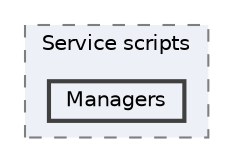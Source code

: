 digraph "C:/Users/rober/Documents/5.GameDev/UnityProject/True-GameDev/Tower Defense/Assets/_1.Scripts/Mechanics-Scripts/Service scripts/Managers"
{
 // LATEX_PDF_SIZE
  bgcolor="transparent";
  edge [fontname=Helvetica,fontsize=10,labelfontname=Helvetica,labelfontsize=10];
  node [fontname=Helvetica,fontsize=10,shape=box,height=0.2,width=0.4];
  compound=true
  subgraph clusterdir_9bbbc058a2daf86f56568fba41a157aa {
    graph [ bgcolor="#edf0f7", pencolor="grey50", label="Service scripts", fontname=Helvetica,fontsize=10 style="filled,dashed", URL="dir_9bbbc058a2daf86f56568fba41a157aa.html",tooltip=""]
  dir_fdcda39522f9a37e63971e9ca2ee4393 [label="Managers", fillcolor="#edf0f7", color="grey25", style="filled,bold", URL="dir_fdcda39522f9a37e63971e9ca2ee4393.html",tooltip=""];
  }
}
